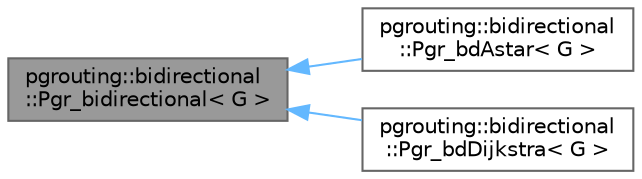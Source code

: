 digraph "pgrouting::bidirectional::Pgr_bidirectional&lt; G &gt;"
{
 // LATEX_PDF_SIZE
  bgcolor="transparent";
  edge [fontname=Helvetica,fontsize=10,labelfontname=Helvetica,labelfontsize=10];
  node [fontname=Helvetica,fontsize=10,shape=box,height=0.2,width=0.4];
  rankdir="LR";
  Node1 [id="Node000001",label="pgrouting::bidirectional\l::Pgr_bidirectional\< G \>",height=0.2,width=0.4,color="gray40", fillcolor="grey60", style="filled", fontcolor="black",tooltip=" "];
  Node1 -> Node2 [id="edge1_Node000001_Node000002",dir="back",color="steelblue1",style="solid",tooltip=" "];
  Node2 [id="Node000002",label="pgrouting::bidirectional\l::Pgr_bdAstar\< G \>",height=0.2,width=0.4,color="gray40", fillcolor="white", style="filled",URL="$classpgrouting_1_1bidirectional_1_1Pgr__bdAstar.html",tooltip=" "];
  Node1 -> Node3 [id="edge2_Node000001_Node000003",dir="back",color="steelblue1",style="solid",tooltip=" "];
  Node3 [id="Node000003",label="pgrouting::bidirectional\l::Pgr_bdDijkstra\< G \>",height=0.2,width=0.4,color="gray40", fillcolor="white", style="filled",URL="$classpgrouting_1_1bidirectional_1_1Pgr__bdDijkstra.html",tooltip=" "];
}
